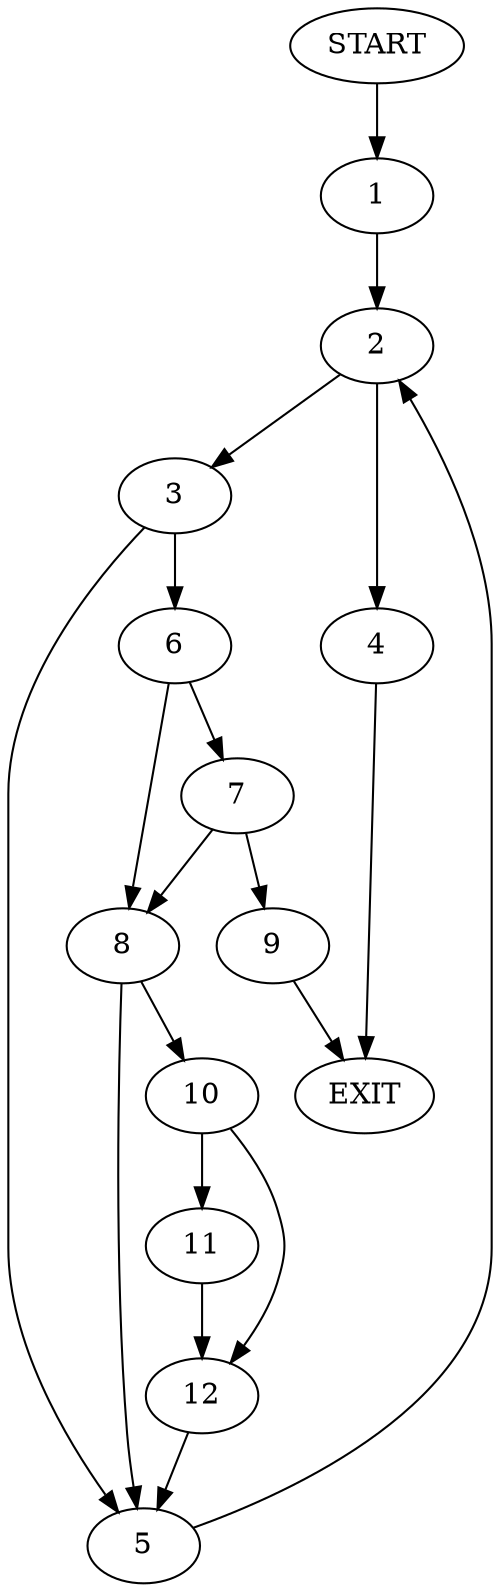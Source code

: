 digraph {
0 [label="START"]
13 [label="EXIT"]
0 -> 1
1 -> 2
2 -> 3
2 -> 4
3 -> 5
3 -> 6
4 -> 13
6 -> 7
6 -> 8
5 -> 2
7 -> 9
7 -> 8
8 -> 10
8 -> 5
9 -> 13
10 -> 11
10 -> 12
11 -> 12
12 -> 5
}
